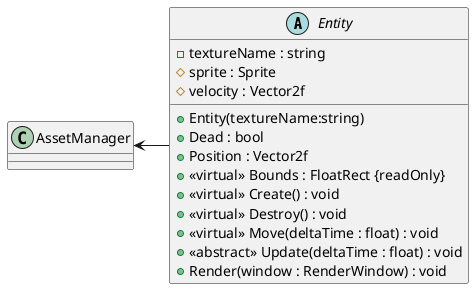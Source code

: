 @startuml
abstract class Entity {
    - textureName : string
    # sprite : Sprite
    # velocity : Vector2f
    + Entity(textureName:string)
    + {method} Dead : bool
    + {method} Position : Vector2f
    + {method} <<virtual>> Bounds : FloatRect {readOnly}
    + <<virtual>> Create() : void
    + <<virtual>> Destroy() : void
    + <<virtual>> Move(deltaTime : float) : void
    + <<abstract>> Update(deltaTime : float) : void
    + Render(window : RenderWindow) : void
}
AssetManager <- Entity
@enduml
